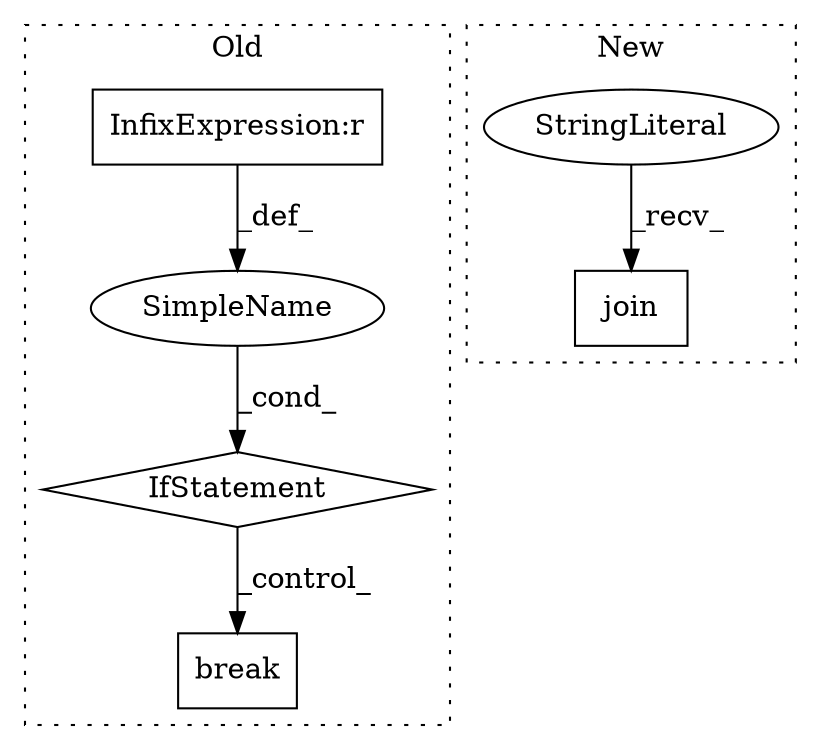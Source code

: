 digraph G {
subgraph cluster0 {
1 [label="break" a="10" s="5557" l="6" shape="box"];
3 [label="IfStatement" a="25" s="5511,5539" l="4,2" shape="diamond"];
4 [label="SimpleName" a="42" s="" l="" shape="ellipse"];
6 [label="InfixExpression:r" a="27" s="5519" l="4" shape="box"];
label = "Old";
style="dotted";
}
subgraph cluster1 {
2 [label="join" a="32" s="5611,5620" l="5,1" shape="box"];
5 [label="StringLiteral" a="45" s="5607" l="3" shape="ellipse"];
label = "New";
style="dotted";
}
3 -> 1 [label="_control_"];
4 -> 3 [label="_cond_"];
5 -> 2 [label="_recv_"];
6 -> 4 [label="_def_"];
}